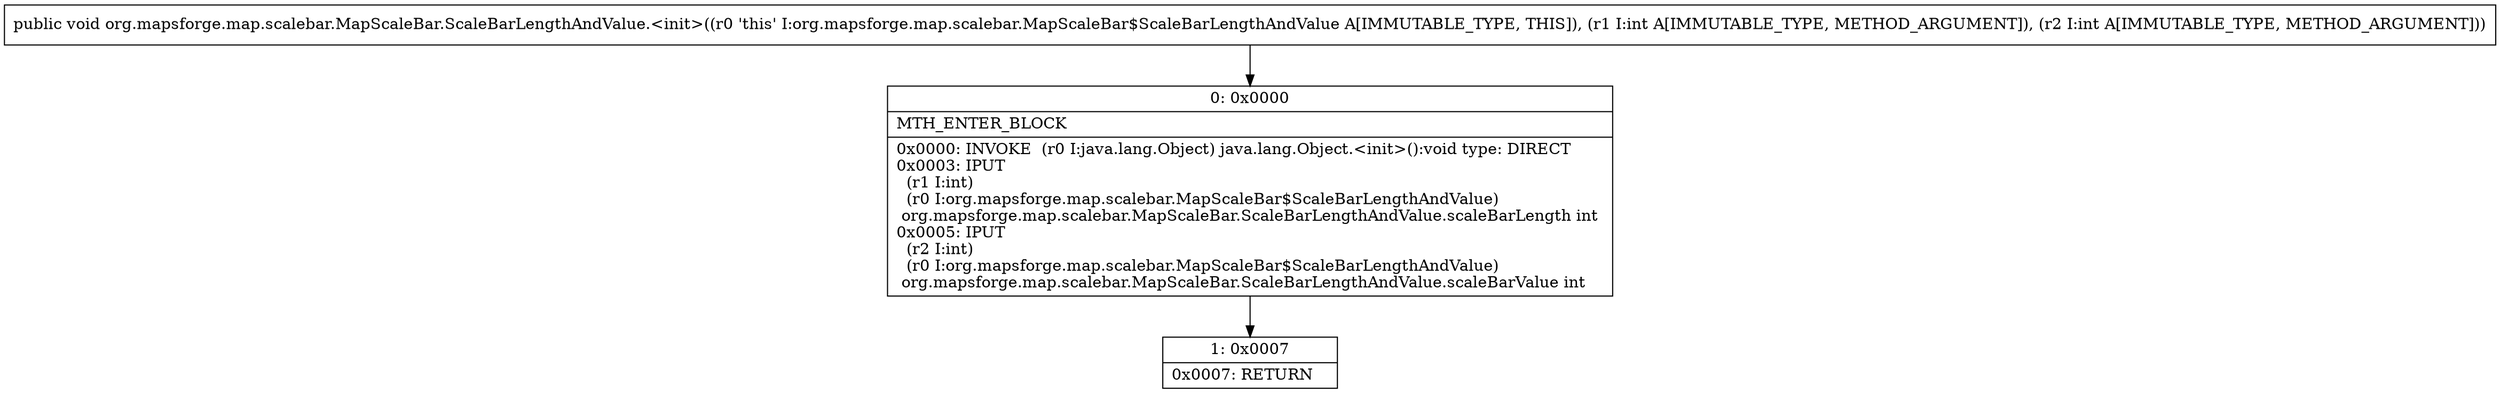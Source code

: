 digraph "CFG fororg.mapsforge.map.scalebar.MapScaleBar.ScaleBarLengthAndValue.\<init\>(II)V" {
Node_0 [shape=record,label="{0\:\ 0x0000|MTH_ENTER_BLOCK\l|0x0000: INVOKE  (r0 I:java.lang.Object) java.lang.Object.\<init\>():void type: DIRECT \l0x0003: IPUT  \l  (r1 I:int)\l  (r0 I:org.mapsforge.map.scalebar.MapScaleBar$ScaleBarLengthAndValue)\l org.mapsforge.map.scalebar.MapScaleBar.ScaleBarLengthAndValue.scaleBarLength int \l0x0005: IPUT  \l  (r2 I:int)\l  (r0 I:org.mapsforge.map.scalebar.MapScaleBar$ScaleBarLengthAndValue)\l org.mapsforge.map.scalebar.MapScaleBar.ScaleBarLengthAndValue.scaleBarValue int \l}"];
Node_1 [shape=record,label="{1\:\ 0x0007|0x0007: RETURN   \l}"];
MethodNode[shape=record,label="{public void org.mapsforge.map.scalebar.MapScaleBar.ScaleBarLengthAndValue.\<init\>((r0 'this' I:org.mapsforge.map.scalebar.MapScaleBar$ScaleBarLengthAndValue A[IMMUTABLE_TYPE, THIS]), (r1 I:int A[IMMUTABLE_TYPE, METHOD_ARGUMENT]), (r2 I:int A[IMMUTABLE_TYPE, METHOD_ARGUMENT])) }"];
MethodNode -> Node_0;
Node_0 -> Node_1;
}

